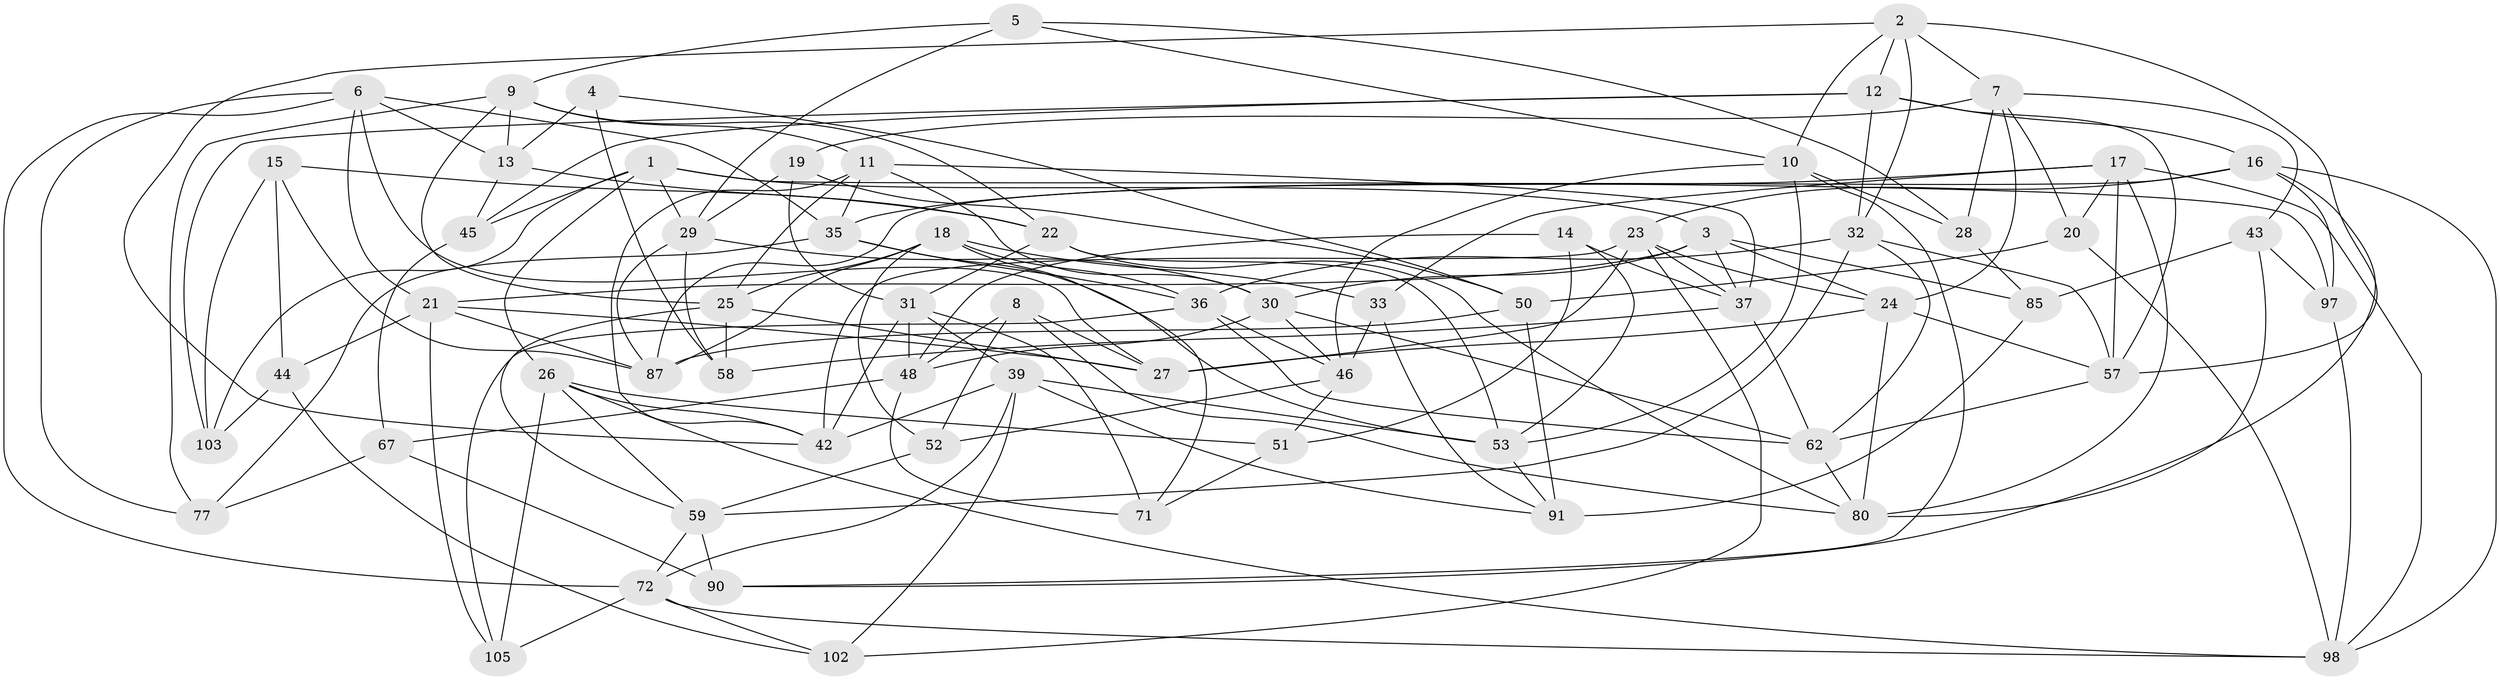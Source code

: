 // original degree distribution, {4: 1.0}
// Generated by graph-tools (version 1.1) at 2025/42/03/06/25 10:42:23]
// undirected, 65 vertices, 169 edges
graph export_dot {
graph [start="1"]
  node [color=gray90,style=filled];
  1 [super="+75"];
  2 [super="+41"];
  3 [super="+34"];
  4;
  5;
  6 [super="+68"];
  7 [super="+76"];
  8;
  9 [super="+54"];
  10 [super="+56"];
  11 [super="+69"];
  12 [super="+73"];
  13 [super="+96"];
  14;
  15;
  16 [super="+81"];
  17 [super="+94"];
  18 [super="+40"];
  19;
  20;
  21 [super="+101"];
  22 [super="+55"];
  23 [super="+60"];
  24 [super="+70"];
  25 [super="+84"];
  26 [super="+66"];
  27 [super="+79"];
  28;
  29 [super="+86"];
  30 [super="+74"];
  31 [super="+78"];
  32 [super="+88"];
  33;
  35 [super="+38"];
  36 [super="+61"];
  37 [super="+49"];
  39 [super="+47"];
  42 [super="+82"];
  43;
  44;
  45;
  46 [super="+89"];
  48 [super="+65"];
  50 [super="+95"];
  51;
  52;
  53 [super="+63"];
  57 [super="+100"];
  58;
  59 [super="+64"];
  62 [super="+93"];
  67;
  71;
  72 [super="+83"];
  77;
  80 [super="+92"];
  85;
  87 [super="+99"];
  90;
  91 [super="+104"];
  97;
  98 [super="+106"];
  102;
  103;
  105;
  1 -- 29;
  1 -- 103;
  1 -- 3;
  1 -- 26;
  1 -- 45;
  1 -- 97;
  2 -- 32;
  2 -- 7;
  2 -- 12;
  2 -- 57;
  2 -- 42;
  2 -- 10;
  3 -- 85;
  3 -- 21;
  3 -- 24;
  3 -- 37;
  3 -- 30;
  4 -- 13 [weight=2];
  4 -- 58;
  4 -- 50;
  5 -- 29;
  5 -- 28;
  5 -- 9;
  5 -- 10;
  6 -- 27;
  6 -- 13;
  6 -- 72;
  6 -- 35;
  6 -- 77;
  6 -- 21;
  7 -- 20;
  7 -- 28;
  7 -- 24;
  7 -- 19;
  7 -- 43;
  8 -- 52;
  8 -- 80;
  8 -- 48;
  8 -- 27;
  9 -- 11;
  9 -- 25;
  9 -- 77;
  9 -- 22;
  9 -- 13;
  10 -- 28;
  10 -- 53;
  10 -- 90;
  10 -- 46;
  11 -- 30;
  11 -- 42;
  11 -- 25;
  11 -- 35;
  11 -- 37;
  12 -- 103;
  12 -- 32;
  12 -- 16;
  12 -- 45;
  12 -- 57;
  13 -- 45;
  13 -- 22;
  14 -- 37;
  14 -- 48;
  14 -- 51;
  14 -- 53;
  15 -- 103;
  15 -- 44;
  15 -- 87;
  15 -- 22;
  16 -- 97;
  16 -- 98;
  16 -- 90;
  16 -- 87;
  16 -- 23;
  17 -- 57;
  17 -- 20;
  17 -- 80;
  17 -- 98;
  17 -- 33;
  17 -- 35;
  18 -- 33;
  18 -- 87;
  18 -- 25;
  18 -- 36;
  18 -- 52;
  18 -- 71;
  19 -- 31;
  19 -- 50;
  19 -- 29;
  20 -- 98;
  20 -- 50;
  21 -- 105;
  21 -- 44;
  21 -- 87;
  21 -- 27;
  22 -- 31;
  22 -- 80;
  22 -- 53;
  23 -- 27;
  23 -- 102;
  23 -- 24;
  23 -- 37;
  23 -- 42;
  24 -- 80;
  24 -- 57;
  24 -- 27;
  25 -- 58;
  25 -- 27;
  25 -- 59;
  26 -- 42;
  26 -- 59;
  26 -- 105;
  26 -- 51;
  26 -- 98;
  28 -- 85;
  29 -- 87;
  29 -- 58;
  29 -- 30;
  30 -- 48;
  30 -- 46;
  30 -- 62;
  31 -- 71;
  31 -- 48;
  31 -- 39;
  31 -- 42;
  32 -- 36;
  32 -- 57;
  32 -- 59;
  32 -- 62;
  33 -- 46;
  33 -- 91;
  35 -- 77;
  35 -- 36;
  35 -- 53;
  36 -- 62;
  36 -- 46;
  36 -- 105;
  37 -- 62;
  37 -- 58;
  39 -- 91;
  39 -- 72;
  39 -- 42;
  39 -- 53;
  39 -- 102;
  43 -- 80;
  43 -- 97;
  43 -- 85;
  44 -- 103;
  44 -- 102;
  45 -- 67;
  46 -- 52;
  46 -- 51;
  48 -- 67;
  48 -- 71;
  50 -- 91 [weight=2];
  50 -- 87;
  51 -- 71;
  52 -- 59;
  53 -- 91;
  57 -- 62;
  59 -- 90;
  59 -- 72;
  62 -- 80;
  67 -- 90;
  67 -- 77;
  72 -- 102;
  72 -- 105;
  72 -- 98;
  85 -- 91;
  97 -- 98;
}
